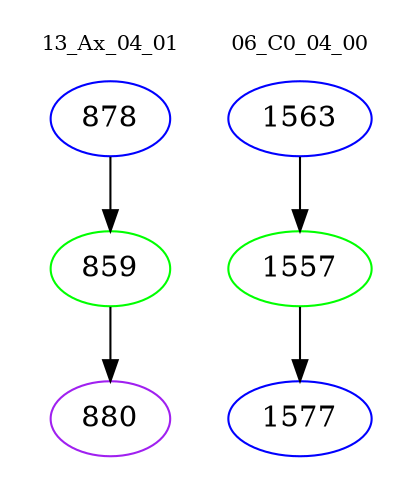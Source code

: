 digraph{
subgraph cluster_0 {
color = white
label = "13_Ax_04_01";
fontsize=10;
T0_878 [label="878", color="blue"]
T0_878 -> T0_859 [color="black"]
T0_859 [label="859", color="green"]
T0_859 -> T0_880 [color="black"]
T0_880 [label="880", color="purple"]
}
subgraph cluster_1 {
color = white
label = "06_C0_04_00";
fontsize=10;
T1_1563 [label="1563", color="blue"]
T1_1563 -> T1_1557 [color="black"]
T1_1557 [label="1557", color="green"]
T1_1557 -> T1_1577 [color="black"]
T1_1577 [label="1577", color="blue"]
}
}
